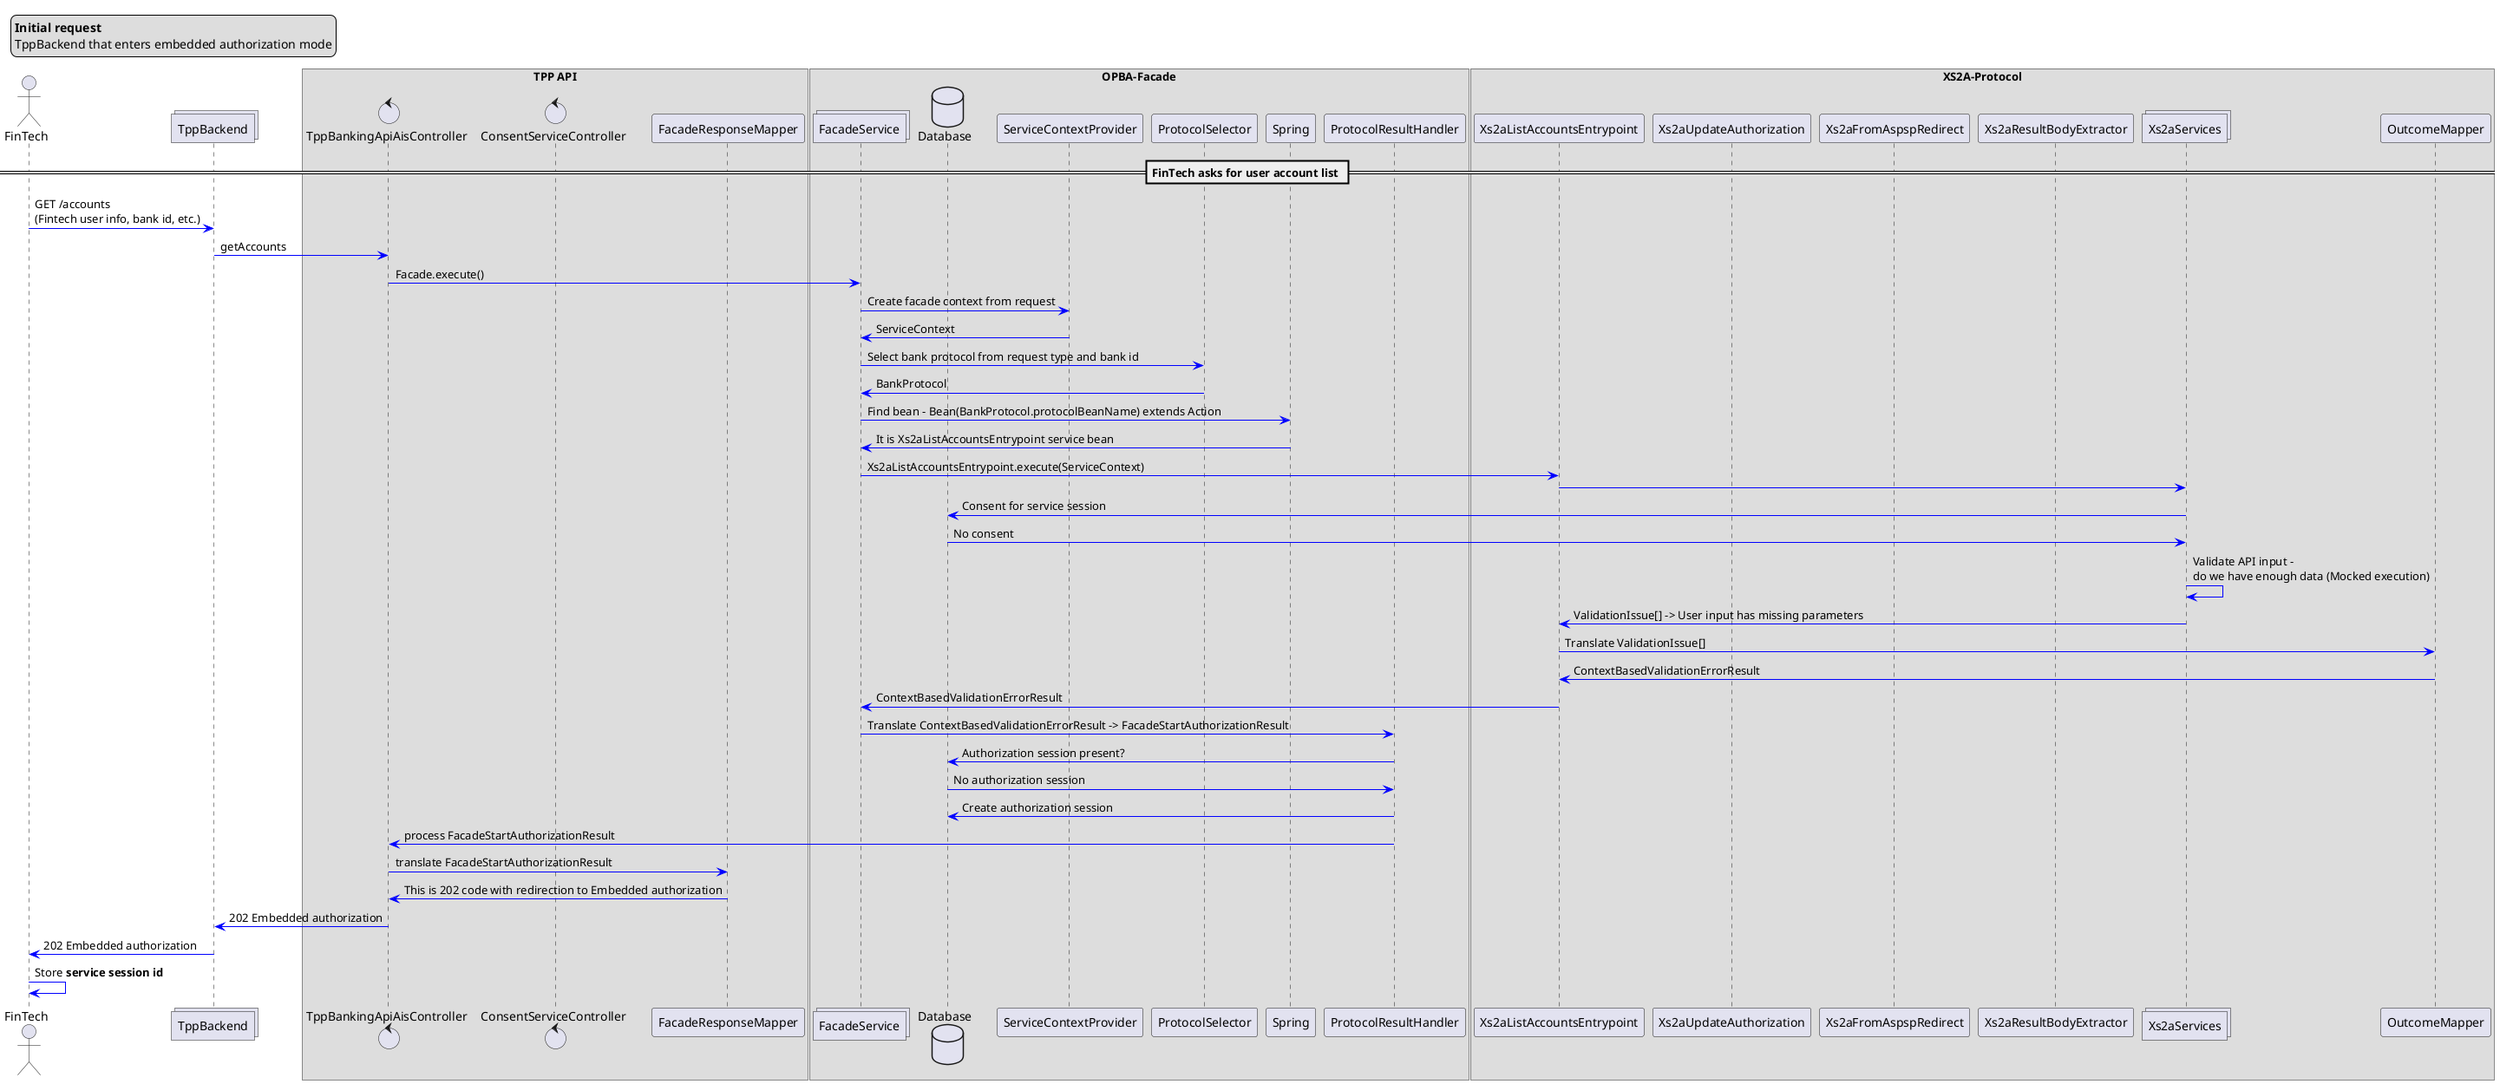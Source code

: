 @startuml
legend top left
  <b>Initial request</b>
  TppBackend that enters embedded authorization mode
endlegend

actor FinTech

collections TppBackend

box "TPP API"
control TppBankingApiAisController
control ConsentServiceController
participant FacadeResponseMapper
endbox

box "OPBA-Facade"
collections FacadeService
database Database
participant ServiceContextProvider
participant ProtocolSelector
participant Spring
participant ProtocolResultHandler
endbox

box "XS2A-Protocol"
participant Xs2aListAccountsEntrypoint
participant Xs2aUpdateAuthorization
participant Xs2aFromAspspRedirect
participant Xs2aResultBodyExtractor
collections Xs2aServices
participant OutcomeMapper
endbox

== FinTech asks for user account list ==
FinTech [#blue]-> TppBackend : GET /accounts\n(Fintech user info, bank id, etc.)
TppBackend [#blue]-> TppBankingApiAisController : getAccounts
TppBankingApiAisController [#blue]-> FacadeService : Facade.execute()
FacadeService [#blue]-> ServiceContextProvider : Create facade context from request
FacadeService <-[#blue] ServiceContextProvider : ServiceContext
FacadeService [#blue]-> ProtocolSelector : Select bank protocol from request type and bank id
ProtocolSelector [#blue]-> FacadeService : BankProtocol
FacadeService [#blue]-> Spring : Find bean - Bean(BankProtocol.protocolBeanName) extends Action
FacadeService <-[#blue] Spring : It is Xs2aListAccountsEntrypoint service bean
FacadeService [#blue]-> Xs2aListAccountsEntrypoint : Xs2aListAccountsEntrypoint.execute(ServiceContext)
Xs2aListAccountsEntrypoint [#blue]-> Xs2aServices
Xs2aServices [#blue]-> Database : Consent for service session
Xs2aServices <-[#blue] Database : No consent
Xs2aServices [#blue]-> Xs2aServices : Validate API input -\ndo we have enough data (Mocked execution)
Xs2aServices [#blue]-> Xs2aListAccountsEntrypoint : ValidationIssue[] -> User input has missing parameters
Xs2aListAccountsEntrypoint [#blue]-> OutcomeMapper : Translate ValidationIssue[]
OutcomeMapper [#blue]-> Xs2aListAccountsEntrypoint : ContextBasedValidationErrorResult
Xs2aListAccountsEntrypoint [#blue]-> FacadeService : ContextBasedValidationErrorResult
FacadeService [#blue]-> ProtocolResultHandler : Translate ContextBasedValidationErrorResult -> FacadeStartAuthorizationResult
ProtocolResultHandler [#blue]-> Database : Authorization session present?
Database [#blue]-> ProtocolResultHandler : No authorization session
ProtocolResultHandler [#blue]-> Database : Create authorization session
ProtocolResultHandler [#blue]-> TppBankingApiAisController : process FacadeStartAuthorizationResult
TppBankingApiAisController [#blue]-> FacadeResponseMapper : translate FacadeStartAuthorizationResult
FacadeResponseMapper [#blue]-> TppBankingApiAisController : This is 202 code with redirection to Embedded authorization
TppBankingApiAisController [#blue]-> TppBackend : 202 Embedded authorization
TppBackend [#blue]-> FinTech : 202 Embedded authorization
FinTech [#blue]-> FinTech : Store <b>service session id</b>
@enduml
